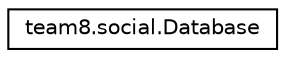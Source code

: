 digraph "Graphical Class Hierarchy"
{
  edge [fontname="Helvetica",fontsize="10",labelfontname="Helvetica",labelfontsize="10"];
  node [fontname="Helvetica",fontsize="10",shape=record];
  rankdir="LR";
  Node0 [label="team8.social.Database",height=0.2,width=0.4,color="black", fillcolor="white", style="filled",URL="$classteam8_1_1social_1_1Database.html"];
}
